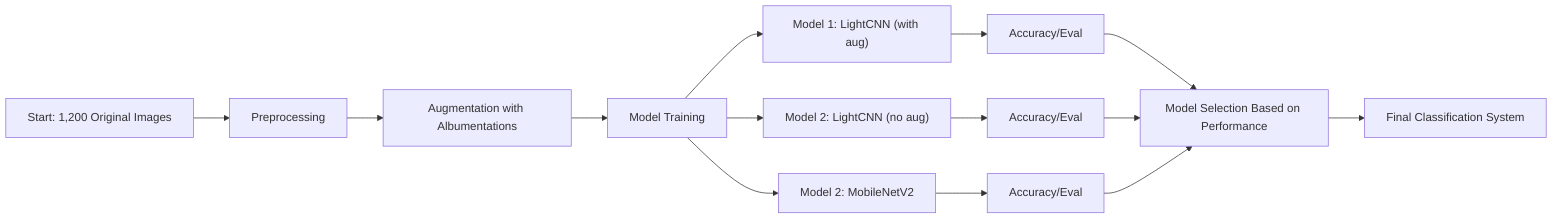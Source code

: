 ---
config:
  layout: dagre
---
flowchart LR
    A["Start: 1,200 Original Images"] --> B["Preprocessing"]
    E["Model Training"] --> E1["Model 1: LightCNN (with aug)"] & E2["Model 2: LightCNN (no aug)"] & E3["Model 2: MobileNetV2"]
    E1 --> F1["Accuracy/Eval"]
    E2 --> F2["Accuracy/Eval"]
    E3 --> F3["Accuracy/Eval"]
    F1 --> G["Model Selection Based on Performance"]
    F2 --> G
    F3 --> G
    G --> H["Final Classification System"]
    B --> C["Augmentation with Albumentations"]
    C --> E